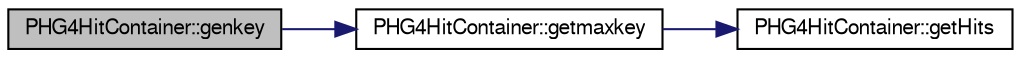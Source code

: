 digraph "PHG4HitContainer::genkey"
{
  bgcolor="transparent";
  edge [fontname="FreeSans",fontsize="10",labelfontname="FreeSans",labelfontsize="10"];
  node [fontname="FreeSans",fontsize="10",shape=record];
  rankdir="LR";
  Node1 [label="PHG4HitContainer::genkey",height=0.2,width=0.4,color="black", fillcolor="grey75", style="filled" fontcolor="black"];
  Node1 -> Node2 [color="midnightblue",fontsize="10",style="solid",fontname="FreeSans"];
  Node2 [label="PHG4HitContainer::getmaxkey",height=0.2,width=0.4,color="black",URL="$d4/d30/classPHG4HitContainer.html#a032b255f36b64361b918bcf89c42be23"];
  Node2 -> Node3 [color="midnightblue",fontsize="10",style="solid",fontname="FreeSans"];
  Node3 [label="PHG4HitContainer::getHits",height=0.2,width=0.4,color="black",URL="$d4/d30/classPHG4HitContainer.html#a58675c9ee1bd7f21c205a76bf13459fb",tooltip="return all hist "];
}
